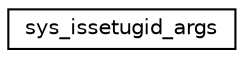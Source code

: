 digraph "Graphical Class Hierarchy"
{
 // LATEX_PDF_SIZE
  edge [fontname="Helvetica",fontsize="10",labelfontname="Helvetica",labelfontsize="10"];
  node [fontname="Helvetica",fontsize="10",shape=record];
  rankdir="LR";
  Node0 [label="sys_issetugid_args",height=0.2,width=0.4,color="black", fillcolor="white", style="filled",URL="$structsys__issetugid__args.html",tooltip=" "];
}
